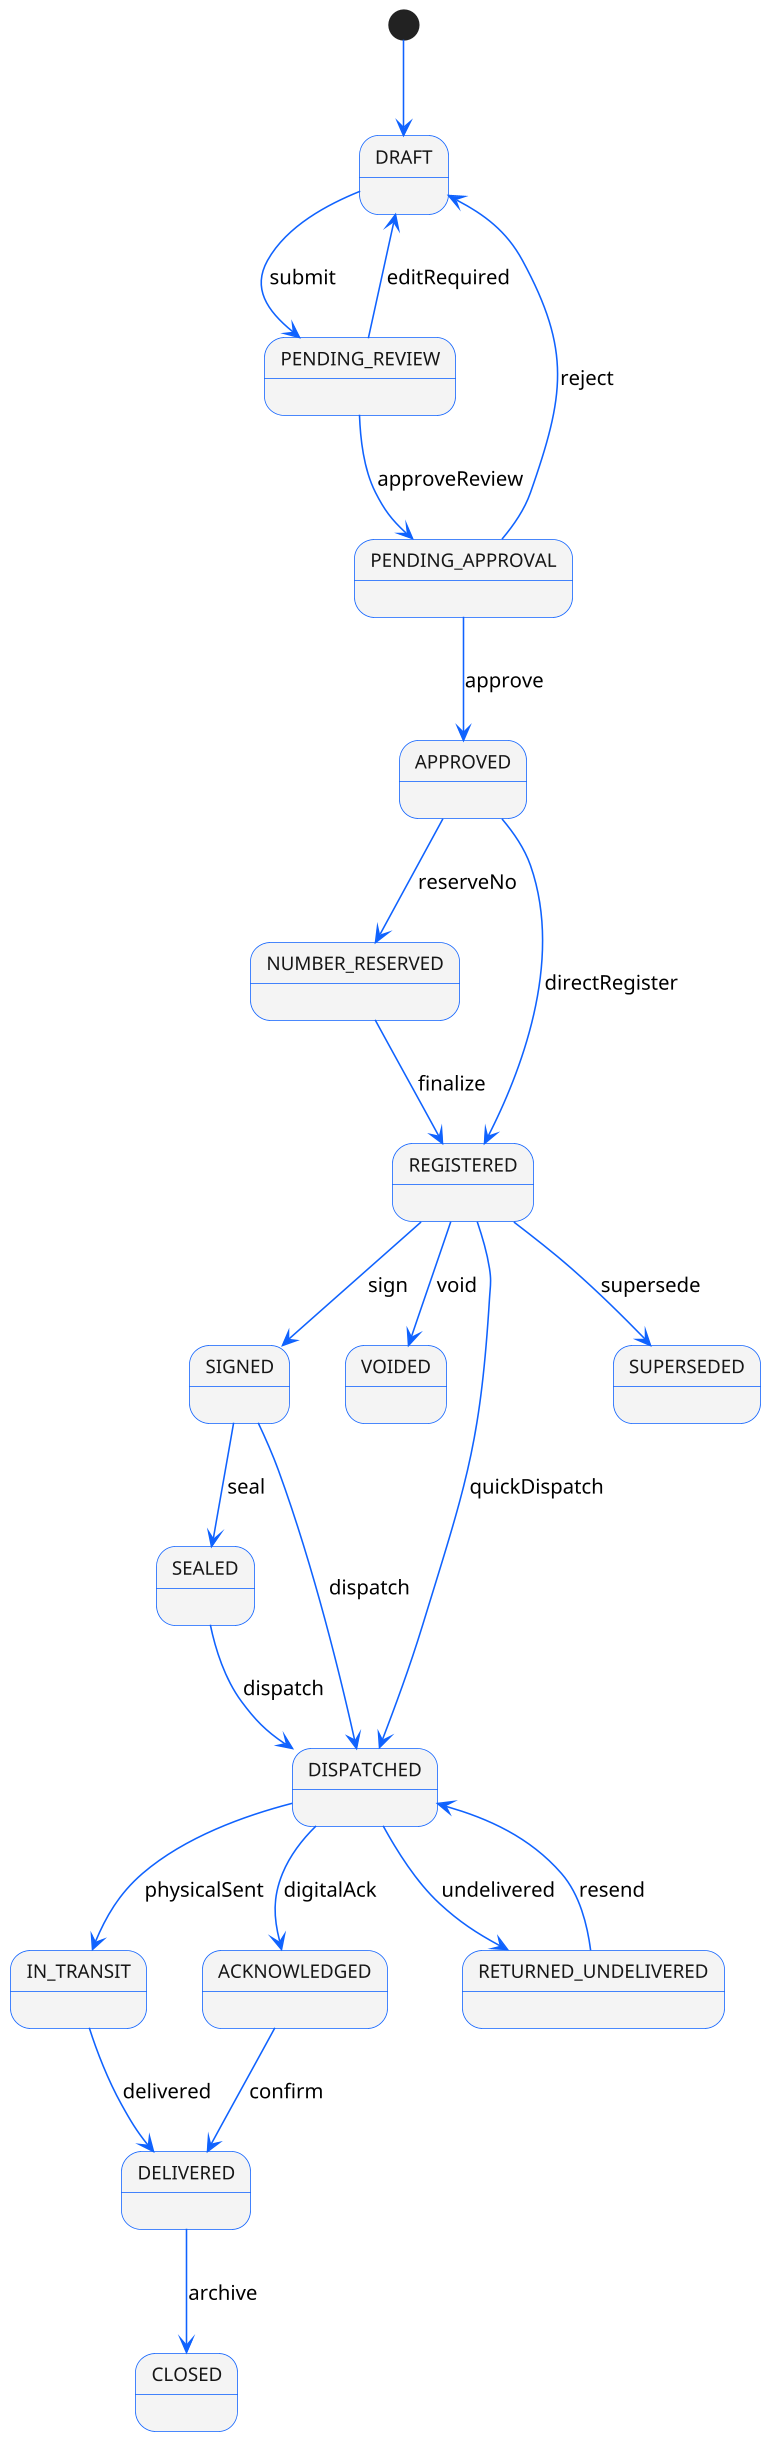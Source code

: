 @startuml chalani-state
skinparam shadowing false
skinparam dpi 150
skinparam state {
  BackgroundColor #f4f4f4
  BorderColor #0f62fe
  FontColor #161616
  ArrowColor #0f62fe
  FontSize 12
  RoundCorner 8
}

[*] --> DRAFT

DRAFT --> PENDING_REVIEW : submit
PENDING_REVIEW --> DRAFT : editRequired
PENDING_REVIEW --> PENDING_APPROVAL : approveReview

PENDING_APPROVAL --> APPROVED : approve
PENDING_APPROVAL --> DRAFT : reject

APPROVED --> NUMBER_RESERVED : reserveNo
NUMBER_RESERVED --> REGISTERED : finalize
APPROVED --> REGISTERED : directRegister

REGISTERED --> SIGNED : sign
SIGNED --> SEALED : seal
REGISTERED --> VOIDED : void

SEALED --> DISPATCHED : dispatch
SIGNED --> DISPATCHED : dispatch
REGISTERED --> DISPATCHED : quickDispatch

DISPATCHED --> IN_TRANSIT : physicalSent
IN_TRANSIT --> DELIVERED : delivered
DISPATCHED --> ACKNOWLEDGED : digitalAck
ACKNOWLEDGED --> DELIVERED : confirm
DISPATCHED --> RETURNED_UNDELIVERED : undelivered
RETURNED_UNDELIVERED --> DISPATCHED : resend

DELIVERED --> CLOSED : archive
REGISTERED --> SUPERSEDED : supersede
@enduml
